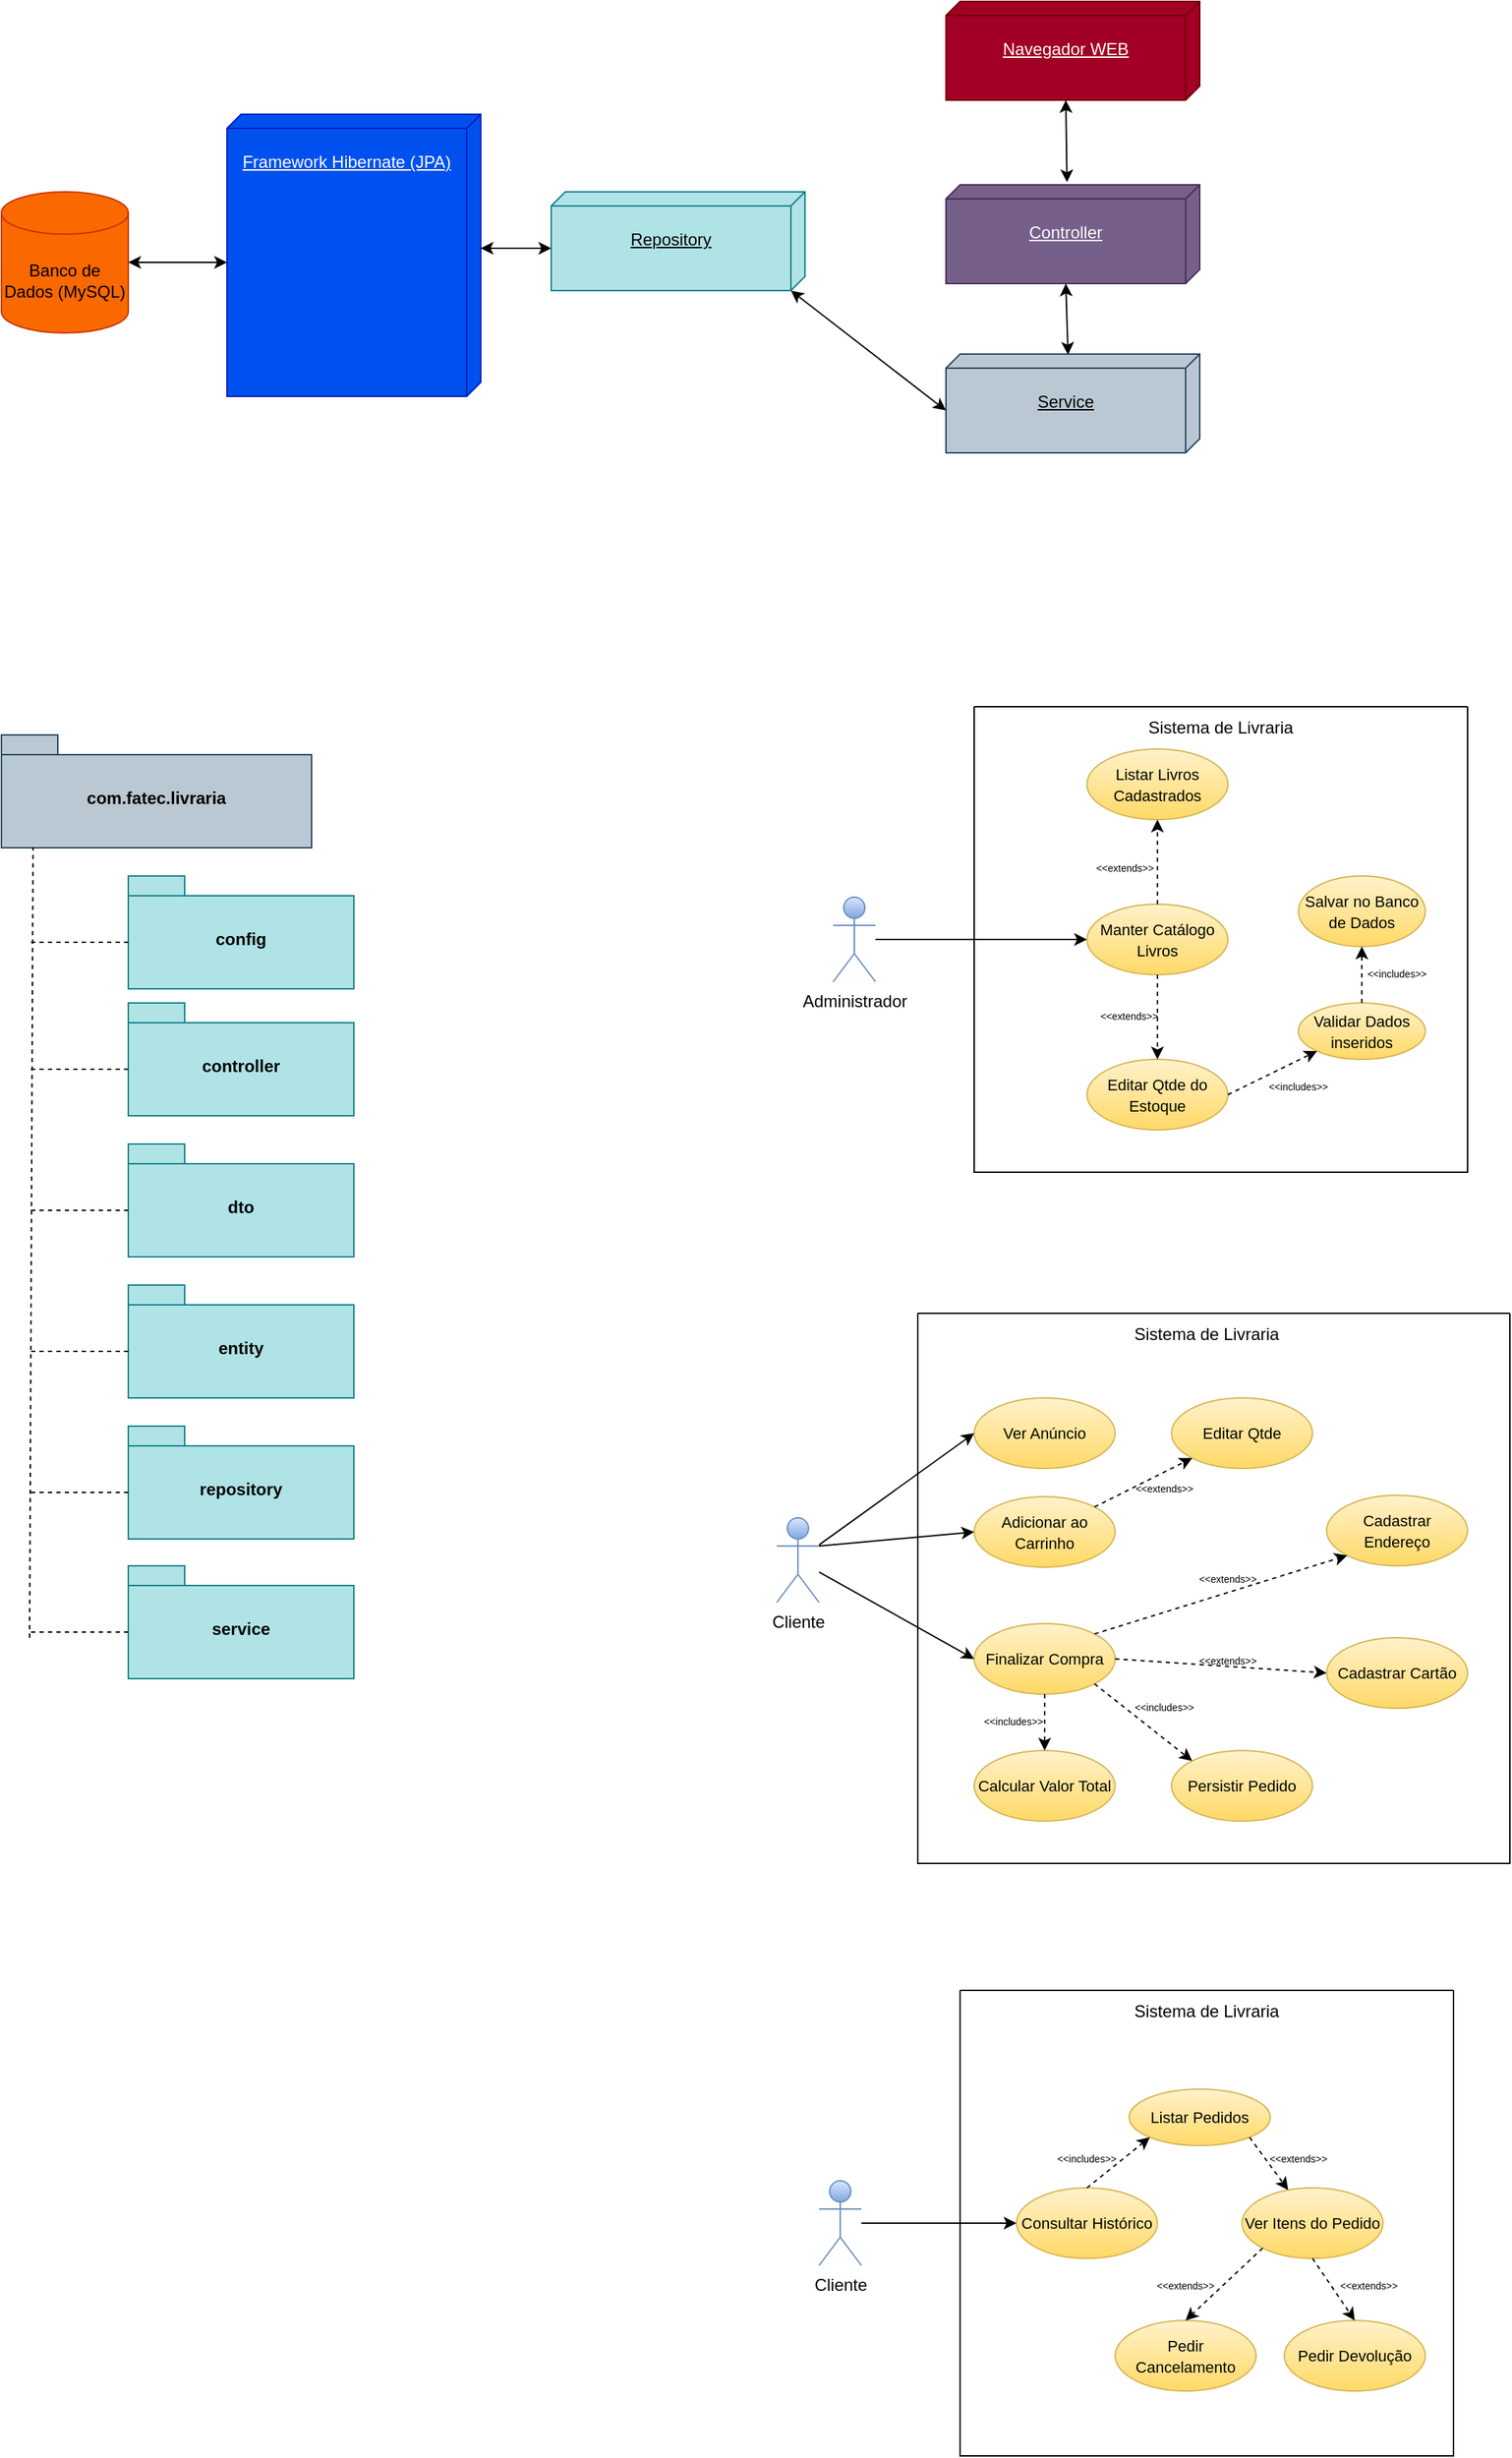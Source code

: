 <mxfile version="26.2.12">
  <diagram name="Página-1" id="783MQ8Rysutn2J8I9882">
    <mxGraphModel dx="985" dy="522" grid="1" gridSize="10" guides="1" tooltips="1" connect="1" arrows="1" fold="1" page="1" pageScale="1" pageWidth="827" pageHeight="1169" math="0" shadow="0">
      <root>
        <mxCell id="0" />
        <mxCell id="1" parent="0" />
        <mxCell id="Jljs7Uh03ngtDH8yf33p-1" value="&lt;p&gt;Framework Hibernate (JPA)&lt;/p&gt;" style="verticalAlign=top;align=center;spacingTop=8;spacingLeft=2;spacingRight=12;shape=cube;size=10;direction=south;fontStyle=4;html=1;whiteSpace=wrap;fillColor=#0050ef;strokeColor=#001DBC;fontColor=#ffffff;" parent="1" vertex="1">
          <mxGeometry x="200" y="140" width="180" height="200" as="geometry" />
        </mxCell>
        <mxCell id="Jljs7Uh03ngtDH8yf33p-3" value="Banco de Dados (MySQL)" style="shape=cylinder3;whiteSpace=wrap;html=1;boundedLbl=1;backgroundOutline=1;size=15;fillColor=#fa6800;strokeColor=#C73500;fontColor=#000000;" parent="1" vertex="1">
          <mxGeometry x="40" y="195" width="90" height="100" as="geometry" />
        </mxCell>
        <mxCell id="Jljs7Uh03ngtDH8yf33p-4" value="" style="endArrow=classic;startArrow=classic;html=1;rounded=0;exitX=1;exitY=0.5;exitDx=0;exitDy=0;exitPerimeter=0;entryX=0;entryY=0;entryDx=105;entryDy=180;entryPerimeter=0;" parent="1" source="Jljs7Uh03ngtDH8yf33p-3" target="Jljs7Uh03ngtDH8yf33p-1" edge="1">
          <mxGeometry width="50" height="50" relative="1" as="geometry">
            <mxPoint x="410" y="320" as="sourcePoint" />
            <mxPoint x="460" y="270" as="targetPoint" />
          </mxGeometry>
        </mxCell>
        <mxCell id="Jljs7Uh03ngtDH8yf33p-5" value="&lt;p&gt;Navegador WEB&lt;/p&gt;" style="verticalAlign=top;align=center;spacingTop=8;spacingLeft=2;spacingRight=12;shape=cube;size=10;direction=south;fontStyle=4;html=1;whiteSpace=wrap;fillColor=#a20025;strokeColor=#6F0000;fontColor=#ffffff;" parent="1" vertex="1">
          <mxGeometry x="710" y="60" width="180" height="70" as="geometry" />
        </mxCell>
        <mxCell id="Jljs7Uh03ngtDH8yf33p-6" value="&lt;p&gt;Controller&lt;/p&gt;" style="verticalAlign=top;align=center;spacingTop=8;spacingLeft=2;spacingRight=12;shape=cube;size=10;direction=south;fontStyle=4;html=1;whiteSpace=wrap;fillColor=#76608a;strokeColor=#432D57;fontColor=#ffffff;" parent="1" vertex="1">
          <mxGeometry x="710" y="190" width="180" height="70" as="geometry" />
        </mxCell>
        <mxCell id="Jljs7Uh03ngtDH8yf33p-7" value="&lt;p&gt;Service&lt;/p&gt;" style="verticalAlign=top;align=center;spacingTop=8;spacingLeft=2;spacingRight=12;shape=cube;size=10;direction=south;fontStyle=4;html=1;whiteSpace=wrap;fillColor=#bac8d3;strokeColor=#23445d;" parent="1" vertex="1">
          <mxGeometry x="710" y="310" width="180" height="70" as="geometry" />
        </mxCell>
        <mxCell id="Jljs7Uh03ngtDH8yf33p-8" value="&lt;p&gt;Repository&lt;/p&gt;" style="verticalAlign=top;align=center;spacingTop=8;spacingLeft=2;spacingRight=12;shape=cube;size=10;direction=south;fontStyle=4;html=1;whiteSpace=wrap;fillColor=#b0e3e6;strokeColor=#0e8088;" parent="1" vertex="1">
          <mxGeometry x="430" y="195" width="180" height="70" as="geometry" />
        </mxCell>
        <mxCell id="Jljs7Uh03ngtDH8yf33p-9" value="" style="endArrow=classic;startArrow=classic;html=1;rounded=0;exitX=0;exitY=0;exitDx=95;exitDy=0;exitPerimeter=0;entryX=0;entryY=0;entryDx=40;entryDy=180;entryPerimeter=0;" parent="1" source="Jljs7Uh03ngtDH8yf33p-1" target="Jljs7Uh03ngtDH8yf33p-8" edge="1">
          <mxGeometry width="50" height="50" relative="1" as="geometry">
            <mxPoint x="410" y="320" as="sourcePoint" />
            <mxPoint x="460" y="270" as="targetPoint" />
          </mxGeometry>
        </mxCell>
        <mxCell id="Jljs7Uh03ngtDH8yf33p-10" value="" style="endArrow=classic;startArrow=classic;html=1;rounded=0;exitX=0;exitY=0;exitDx=40;exitDy=180;exitPerimeter=0;entryX=0;entryY=0;entryDx=70;entryDy=10;entryPerimeter=0;" parent="1" source="Jljs7Uh03ngtDH8yf33p-7" target="Jljs7Uh03ngtDH8yf33p-8" edge="1">
          <mxGeometry width="50" height="50" relative="1" as="geometry">
            <mxPoint x="410" y="320" as="sourcePoint" />
            <mxPoint x="460" y="270" as="targetPoint" />
          </mxGeometry>
        </mxCell>
        <mxCell id="Jljs7Uh03ngtDH8yf33p-11" value="" style="endArrow=classic;startArrow=classic;html=1;rounded=0;entryX=0;entryY=0;entryDx=70;entryDy=95;entryPerimeter=0;exitX=0.007;exitY=0.519;exitDx=0;exitDy=0;exitPerimeter=0;" parent="1" source="Jljs7Uh03ngtDH8yf33p-7" target="Jljs7Uh03ngtDH8yf33p-6" edge="1">
          <mxGeometry width="50" height="50" relative="1" as="geometry">
            <mxPoint x="795" y="280" as="sourcePoint" />
            <mxPoint x="460" y="270" as="targetPoint" />
          </mxGeometry>
        </mxCell>
        <mxCell id="Jljs7Uh03ngtDH8yf33p-12" value="" style="endArrow=classic;startArrow=classic;html=1;rounded=0;entryX=0;entryY=0;entryDx=70;entryDy=95;entryPerimeter=0;exitX=-0.026;exitY=0.523;exitDx=0;exitDy=0;exitPerimeter=0;" parent="1" source="Jljs7Uh03ngtDH8yf33p-6" target="Jljs7Uh03ngtDH8yf33p-5" edge="1">
          <mxGeometry width="50" height="50" relative="1" as="geometry">
            <mxPoint x="410" y="320" as="sourcePoint" />
            <mxPoint x="460" y="270" as="targetPoint" />
          </mxGeometry>
        </mxCell>
        <mxCell id="Jljs7Uh03ngtDH8yf33p-13" value="com.fatec.livraria" style="shape=folder;fontStyle=1;spacingTop=10;tabWidth=40;tabHeight=14;tabPosition=left;html=1;whiteSpace=wrap;fillColor=#bac8d3;strokeColor=#23445d;" parent="1" vertex="1">
          <mxGeometry x="40" y="580" width="220" height="80" as="geometry" />
        </mxCell>
        <mxCell id="Jljs7Uh03ngtDH8yf33p-14" value="controller" style="shape=folder;fontStyle=1;spacingTop=10;tabWidth=40;tabHeight=14;tabPosition=left;html=1;whiteSpace=wrap;fillColor=#b0e3e6;strokeColor=#0e8088;" parent="1" vertex="1">
          <mxGeometry x="130" y="770" width="160" height="80" as="geometry" />
        </mxCell>
        <mxCell id="Jljs7Uh03ngtDH8yf33p-15" value="service" style="shape=folder;fontStyle=1;spacingTop=10;tabWidth=40;tabHeight=14;tabPosition=left;html=1;whiteSpace=wrap;fillColor=#b0e3e6;strokeColor=#0e8088;" parent="1" vertex="1">
          <mxGeometry x="130" y="1169" width="160" height="80" as="geometry" />
        </mxCell>
        <mxCell id="Jljs7Uh03ngtDH8yf33p-16" value="repository" style="shape=folder;fontStyle=1;spacingTop=10;tabWidth=40;tabHeight=14;tabPosition=left;html=1;whiteSpace=wrap;fillColor=#b0e3e6;strokeColor=#0e8088;" parent="1" vertex="1">
          <mxGeometry x="130" y="1070" width="160" height="80" as="geometry" />
        </mxCell>
        <mxCell id="Jljs7Uh03ngtDH8yf33p-17" value="entity" style="shape=folder;fontStyle=1;spacingTop=10;tabWidth=40;tabHeight=14;tabPosition=left;html=1;whiteSpace=wrap;fillColor=#b0e3e6;strokeColor=#0e8088;" parent="1" vertex="1">
          <mxGeometry x="130" y="970" width="160" height="80" as="geometry" />
        </mxCell>
        <mxCell id="Jljs7Uh03ngtDH8yf33p-18" value="dto" style="shape=folder;fontStyle=1;spacingTop=10;tabWidth=40;tabHeight=14;tabPosition=left;html=1;whiteSpace=wrap;fillColor=#b0e3e6;strokeColor=#0e8088;" parent="1" vertex="1">
          <mxGeometry x="130" y="870" width="160" height="80" as="geometry" />
        </mxCell>
        <mxCell id="Jljs7Uh03ngtDH8yf33p-19" value="config" style="shape=folder;fontStyle=1;spacingTop=10;tabWidth=40;tabHeight=14;tabPosition=left;html=1;whiteSpace=wrap;fillColor=#b0e3e6;strokeColor=#0e8088;" parent="1" vertex="1">
          <mxGeometry x="130" y="680" width="160" height="80" as="geometry" />
        </mxCell>
        <mxCell id="Jljs7Uh03ngtDH8yf33p-22" value="" style="endArrow=none;dashed=1;html=1;rounded=0;entryX=0.102;entryY=0.996;entryDx=0;entryDy=0;entryPerimeter=0;" parent="1" target="Jljs7Uh03ngtDH8yf33p-13" edge="1">
          <mxGeometry width="50" height="50" relative="1" as="geometry">
            <mxPoint x="60" y="1220" as="sourcePoint" />
            <mxPoint x="110" y="960" as="targetPoint" />
          </mxGeometry>
        </mxCell>
        <mxCell id="Jljs7Uh03ngtDH8yf33p-26" value="" style="endArrow=none;dashed=1;html=1;rounded=0;exitX=0;exitY=0;exitDx=0;exitDy=47;exitPerimeter=0;" parent="1" source="Jljs7Uh03ngtDH8yf33p-15" edge="1">
          <mxGeometry width="50" height="50" relative="1" as="geometry">
            <mxPoint x="390" y="1169" as="sourcePoint" />
            <mxPoint x="60" y="1216" as="targetPoint" />
          </mxGeometry>
        </mxCell>
        <mxCell id="Jljs7Uh03ngtDH8yf33p-27" value="" style="endArrow=none;dashed=1;html=1;rounded=0;exitX=0;exitY=0;exitDx=0;exitDy=47;exitPerimeter=0;" parent="1" source="Jljs7Uh03ngtDH8yf33p-16" edge="1">
          <mxGeometry width="50" height="50" relative="1" as="geometry">
            <mxPoint x="390" y="1170" as="sourcePoint" />
            <mxPoint x="60" y="1117" as="targetPoint" />
          </mxGeometry>
        </mxCell>
        <mxCell id="Jljs7Uh03ngtDH8yf33p-28" value="" style="endArrow=none;dashed=1;html=1;rounded=0;exitX=0;exitY=0;exitDx=0;exitDy=47;exitPerimeter=0;" parent="1" source="Jljs7Uh03ngtDH8yf33p-17" edge="1">
          <mxGeometry width="50" height="50" relative="1" as="geometry">
            <mxPoint x="390" y="1090" as="sourcePoint" />
            <mxPoint x="60" y="1017" as="targetPoint" />
          </mxGeometry>
        </mxCell>
        <mxCell id="Jljs7Uh03ngtDH8yf33p-29" value="" style="endArrow=none;dashed=1;html=1;rounded=0;exitX=0;exitY=0;exitDx=0;exitDy=47;exitPerimeter=0;" parent="1" source="Jljs7Uh03ngtDH8yf33p-18" edge="1">
          <mxGeometry width="50" height="50" relative="1" as="geometry">
            <mxPoint x="390" y="920" as="sourcePoint" />
            <mxPoint x="60" y="917" as="targetPoint" />
          </mxGeometry>
        </mxCell>
        <mxCell id="Jljs7Uh03ngtDH8yf33p-30" value="" style="endArrow=none;dashed=1;html=1;rounded=0;exitX=0;exitY=0;exitDx=0;exitDy=47;exitPerimeter=0;" parent="1" source="Jljs7Uh03ngtDH8yf33p-14" edge="1">
          <mxGeometry width="50" height="50" relative="1" as="geometry">
            <mxPoint x="390" y="920" as="sourcePoint" />
            <mxPoint x="60" y="817" as="targetPoint" />
          </mxGeometry>
        </mxCell>
        <mxCell id="Jljs7Uh03ngtDH8yf33p-31" value="" style="endArrow=none;dashed=1;html=1;rounded=0;exitX=0;exitY=0;exitDx=0;exitDy=47;exitPerimeter=0;" parent="1" source="Jljs7Uh03ngtDH8yf33p-19" edge="1">
          <mxGeometry width="50" height="50" relative="1" as="geometry">
            <mxPoint x="390" y="920" as="sourcePoint" />
            <mxPoint x="60" y="727" as="targetPoint" />
          </mxGeometry>
        </mxCell>
        <mxCell id="j0LKuT5T8fVfJBvnA6u6-1" value="Administrador" style="shape=umlActor;verticalLabelPosition=bottom;verticalAlign=top;html=1;outlineConnect=0;fillColor=#dae8fc;strokeColor=#6c8ebf;gradientColor=#7ea6e0;" vertex="1" parent="1">
          <mxGeometry x="630" y="695" width="30" height="60" as="geometry" />
        </mxCell>
        <mxCell id="j0LKuT5T8fVfJBvnA6u6-2" value="" style="swimlane;startSize=0;" vertex="1" parent="1">
          <mxGeometry x="730" y="560" width="350" height="330" as="geometry" />
        </mxCell>
        <mxCell id="j0LKuT5T8fVfJBvnA6u6-3" value="Sistema de Livraria" style="text;html=1;align=center;verticalAlign=middle;whiteSpace=wrap;rounded=0;" vertex="1" parent="j0LKuT5T8fVfJBvnA6u6-2">
          <mxGeometry x="110" width="130" height="30" as="geometry" />
        </mxCell>
        <mxCell id="j0LKuT5T8fVfJBvnA6u6-4" value="&lt;font style=&quot;font-size: 11px;&quot;&gt;Manter Catálogo Livros&lt;/font&gt;" style="ellipse;whiteSpace=wrap;html=1;fillColor=#fff2cc;gradientColor=#ffd966;strokeColor=#d6b656;" vertex="1" parent="j0LKuT5T8fVfJBvnA6u6-2">
          <mxGeometry x="80" y="140" width="100" height="50" as="geometry" />
        </mxCell>
        <mxCell id="j0LKuT5T8fVfJBvnA6u6-5" value="&lt;font style=&quot;font-size: 11px;&quot;&gt;Listar Livros Cadastrados&lt;/font&gt;" style="ellipse;whiteSpace=wrap;html=1;fillColor=#fff2cc;gradientColor=#ffd966;strokeColor=#d6b656;" vertex="1" parent="j0LKuT5T8fVfJBvnA6u6-2">
          <mxGeometry x="80" y="30" width="100" height="50" as="geometry" />
        </mxCell>
        <mxCell id="j0LKuT5T8fVfJBvnA6u6-6" value="&lt;font style=&quot;font-size: 11px;&quot;&gt;Editar Qtde do Estoque&lt;/font&gt;" style="ellipse;whiteSpace=wrap;html=1;fillColor=#fff2cc;gradientColor=#ffd966;strokeColor=#d6b656;" vertex="1" parent="j0LKuT5T8fVfJBvnA6u6-2">
          <mxGeometry x="80" y="250" width="100" height="50" as="geometry" />
        </mxCell>
        <mxCell id="j0LKuT5T8fVfJBvnA6u6-7" value="&lt;font style=&quot;font-size: 11px;&quot;&gt;Validar Dados inseridos&lt;/font&gt;" style="ellipse;whiteSpace=wrap;html=1;fillColor=#fff2cc;gradientColor=#ffd966;strokeColor=#d6b656;" vertex="1" parent="j0LKuT5T8fVfJBvnA6u6-2">
          <mxGeometry x="230" y="210" width="90" height="40" as="geometry" />
        </mxCell>
        <mxCell id="j0LKuT5T8fVfJBvnA6u6-8" value="&lt;font style=&quot;font-size: 11px;&quot;&gt;Salvar no Banco de Dados&lt;/font&gt;" style="ellipse;whiteSpace=wrap;html=1;fillColor=#fff2cc;gradientColor=#ffd966;strokeColor=#d6b656;" vertex="1" parent="j0LKuT5T8fVfJBvnA6u6-2">
          <mxGeometry x="230" y="120" width="90" height="50" as="geometry" />
        </mxCell>
        <mxCell id="j0LKuT5T8fVfJBvnA6u6-11" value="" style="endArrow=classic;html=1;rounded=0;exitX=0.5;exitY=1;exitDx=0;exitDy=0;entryX=0.5;entryY=0;entryDx=0;entryDy=0;dashed=1;" edge="1" parent="j0LKuT5T8fVfJBvnA6u6-2" source="j0LKuT5T8fVfJBvnA6u6-4" target="j0LKuT5T8fVfJBvnA6u6-6">
          <mxGeometry width="50" height="50" relative="1" as="geometry">
            <mxPoint x="90" y="180" as="sourcePoint" />
            <mxPoint x="140" y="130" as="targetPoint" />
          </mxGeometry>
        </mxCell>
        <mxCell id="j0LKuT5T8fVfJBvnA6u6-12" value="" style="endArrow=classic;html=1;rounded=0;exitX=0.5;exitY=0;exitDx=0;exitDy=0;entryX=0.5;entryY=1;entryDx=0;entryDy=0;dashed=1;" edge="1" parent="j0LKuT5T8fVfJBvnA6u6-2" source="j0LKuT5T8fVfJBvnA6u6-4" target="j0LKuT5T8fVfJBvnA6u6-5">
          <mxGeometry width="50" height="50" relative="1" as="geometry">
            <mxPoint x="140" y="200" as="sourcePoint" />
            <mxPoint x="140" y="260" as="targetPoint" />
          </mxGeometry>
        </mxCell>
        <mxCell id="j0LKuT5T8fVfJBvnA6u6-13" value="" style="endArrow=classic;html=1;rounded=0;exitX=1;exitY=0.5;exitDx=0;exitDy=0;entryX=0;entryY=1;entryDx=0;entryDy=0;dashed=1;" edge="1" parent="j0LKuT5T8fVfJBvnA6u6-2" source="j0LKuT5T8fVfJBvnA6u6-6" target="j0LKuT5T8fVfJBvnA6u6-7">
          <mxGeometry width="50" height="50" relative="1" as="geometry">
            <mxPoint x="150" y="210" as="sourcePoint" />
            <mxPoint x="150" y="270" as="targetPoint" />
          </mxGeometry>
        </mxCell>
        <mxCell id="j0LKuT5T8fVfJBvnA6u6-14" value="" style="endArrow=classic;html=1;rounded=0;exitX=0.5;exitY=0;exitDx=0;exitDy=0;entryX=0.5;entryY=1;entryDx=0;entryDy=0;dashed=1;" edge="1" parent="j0LKuT5T8fVfJBvnA6u6-2" source="j0LKuT5T8fVfJBvnA6u6-7" target="j0LKuT5T8fVfJBvnA6u6-8">
          <mxGeometry width="50" height="50" relative="1" as="geometry">
            <mxPoint x="190" y="285" as="sourcePoint" />
            <mxPoint x="253" y="254" as="targetPoint" />
          </mxGeometry>
        </mxCell>
        <mxCell id="j0LKuT5T8fVfJBvnA6u6-15" value="&lt;font style=&quot;font-size: 7px;&quot;&gt;&amp;lt;&amp;lt;extends&amp;gt;&amp;gt;&lt;/font&gt;" style="text;html=1;align=center;verticalAlign=middle;whiteSpace=wrap;rounded=0;" vertex="1" parent="j0LKuT5T8fVfJBvnA6u6-2">
          <mxGeometry x="77" y="105" width="60" height="15" as="geometry" />
        </mxCell>
        <mxCell id="j0LKuT5T8fVfJBvnA6u6-17" value="&lt;font style=&quot;font-size: 7px;&quot;&gt;&amp;lt;&amp;lt;extends&amp;gt;&amp;gt;&lt;/font&gt;" style="text;html=1;align=center;verticalAlign=middle;whiteSpace=wrap;rounded=0;" vertex="1" parent="j0LKuT5T8fVfJBvnA6u6-2">
          <mxGeometry x="80" y="210" width="60" height="15" as="geometry" />
        </mxCell>
        <mxCell id="j0LKuT5T8fVfJBvnA6u6-18" value="&lt;font style=&quot;font-size: 7px;&quot;&gt;&amp;lt;&amp;lt;includes&amp;gt;&amp;gt;&lt;/font&gt;" style="text;html=1;align=center;verticalAlign=middle;whiteSpace=wrap;rounded=0;" vertex="1" parent="j0LKuT5T8fVfJBvnA6u6-2">
          <mxGeometry x="200" y="260" width="60" height="15" as="geometry" />
        </mxCell>
        <mxCell id="j0LKuT5T8fVfJBvnA6u6-19" value="&lt;font style=&quot;font-size: 7px;&quot;&gt;&amp;lt;&amp;lt;includes&amp;gt;&amp;gt;&lt;/font&gt;" style="text;html=1;align=center;verticalAlign=middle;whiteSpace=wrap;rounded=0;" vertex="1" parent="j0LKuT5T8fVfJBvnA6u6-2">
          <mxGeometry x="270" y="180" width="60" height="15" as="geometry" />
        </mxCell>
        <mxCell id="j0LKuT5T8fVfJBvnA6u6-9" value="" style="endArrow=classic;html=1;rounded=0;entryX=0;entryY=0.5;entryDx=0;entryDy=0;" edge="1" parent="1" source="j0LKuT5T8fVfJBvnA6u6-1" target="j0LKuT5T8fVfJBvnA6u6-4">
          <mxGeometry width="50" height="50" relative="1" as="geometry">
            <mxPoint x="820" y="740" as="sourcePoint" />
            <mxPoint x="870" y="690" as="targetPoint" />
          </mxGeometry>
        </mxCell>
        <mxCell id="j0LKuT5T8fVfJBvnA6u6-37" value="Cliente" style="shape=umlActor;verticalLabelPosition=bottom;verticalAlign=top;html=1;outlineConnect=0;fillColor=#dae8fc;strokeColor=#6c8ebf;gradientColor=#7ea6e0;" vertex="1" parent="1">
          <mxGeometry x="590" y="1135" width="30" height="60" as="geometry" />
        </mxCell>
        <mxCell id="j0LKuT5T8fVfJBvnA6u6-38" value="" style="swimlane;startSize=0;" vertex="1" parent="1">
          <mxGeometry x="690" y="990" width="420" height="390" as="geometry" />
        </mxCell>
        <mxCell id="j0LKuT5T8fVfJBvnA6u6-39" value="Sistema de Livraria" style="text;html=1;align=center;verticalAlign=middle;whiteSpace=wrap;rounded=0;" vertex="1" parent="j0LKuT5T8fVfJBvnA6u6-38">
          <mxGeometry x="140" width="130" height="30" as="geometry" />
        </mxCell>
        <mxCell id="j0LKuT5T8fVfJBvnA6u6-40" value="&lt;span style=&quot;font-size: 11px;&quot;&gt;Ver Anúncio&lt;/span&gt;" style="ellipse;whiteSpace=wrap;html=1;fillColor=#fff2cc;gradientColor=#ffd966;strokeColor=#d6b656;" vertex="1" parent="j0LKuT5T8fVfJBvnA6u6-38">
          <mxGeometry x="40" y="60" width="100" height="50" as="geometry" />
        </mxCell>
        <mxCell id="j0LKuT5T8fVfJBvnA6u6-54" value="&lt;span style=&quot;font-size: 11px;&quot;&gt;Adicionar ao Carrinho&lt;/span&gt;" style="ellipse;whiteSpace=wrap;html=1;fillColor=#fff2cc;gradientColor=#ffd966;strokeColor=#d6b656;" vertex="1" parent="j0LKuT5T8fVfJBvnA6u6-38">
          <mxGeometry x="40" y="130" width="100" height="50" as="geometry" />
        </mxCell>
        <mxCell id="j0LKuT5T8fVfJBvnA6u6-55" value="&lt;span style=&quot;font-size: 11px;&quot;&gt;Editar Qtde&lt;/span&gt;" style="ellipse;whiteSpace=wrap;html=1;fillColor=#fff2cc;gradientColor=#ffd966;strokeColor=#d6b656;" vertex="1" parent="j0LKuT5T8fVfJBvnA6u6-38">
          <mxGeometry x="180" y="60" width="100" height="50" as="geometry" />
        </mxCell>
        <mxCell id="j0LKuT5T8fVfJBvnA6u6-56" value="&lt;span style=&quot;font-size: 11px;&quot;&gt;Finalizar Compra&lt;/span&gt;" style="ellipse;whiteSpace=wrap;html=1;fillColor=#fff2cc;gradientColor=#ffd966;strokeColor=#d6b656;" vertex="1" parent="j0LKuT5T8fVfJBvnA6u6-38">
          <mxGeometry x="40" y="220" width="100" height="50" as="geometry" />
        </mxCell>
        <mxCell id="j0LKuT5T8fVfJBvnA6u6-57" value="&lt;span style=&quot;font-size: 11px;&quot;&gt;Cadastrar Endereço&lt;/span&gt;" style="ellipse;whiteSpace=wrap;html=1;fillColor=#fff2cc;gradientColor=#ffd966;strokeColor=#d6b656;" vertex="1" parent="j0LKuT5T8fVfJBvnA6u6-38">
          <mxGeometry x="290" y="129" width="100" height="50" as="geometry" />
        </mxCell>
        <mxCell id="j0LKuT5T8fVfJBvnA6u6-58" value="&lt;span style=&quot;font-size: 11px;&quot;&gt;Cadastrar Cartão&lt;/span&gt;" style="ellipse;whiteSpace=wrap;html=1;fillColor=#fff2cc;gradientColor=#ffd966;strokeColor=#d6b656;" vertex="1" parent="j0LKuT5T8fVfJBvnA6u6-38">
          <mxGeometry x="290" y="230" width="100" height="50" as="geometry" />
        </mxCell>
        <mxCell id="j0LKuT5T8fVfJBvnA6u6-59" value="&lt;span style=&quot;font-size: 11px;&quot;&gt;Calcular Valor Total&lt;/span&gt;" style="ellipse;whiteSpace=wrap;html=1;fillColor=#fff2cc;gradientColor=#ffd966;strokeColor=#d6b656;" vertex="1" parent="j0LKuT5T8fVfJBvnA6u6-38">
          <mxGeometry x="40" y="310" width="100" height="50" as="geometry" />
        </mxCell>
        <mxCell id="j0LKuT5T8fVfJBvnA6u6-60" value="&lt;span style=&quot;font-size: 11px;&quot;&gt;Persistir Pedido&lt;/span&gt;" style="ellipse;whiteSpace=wrap;html=1;fillColor=#fff2cc;gradientColor=#ffd966;strokeColor=#d6b656;" vertex="1" parent="j0LKuT5T8fVfJBvnA6u6-38">
          <mxGeometry x="180" y="310" width="100" height="50" as="geometry" />
        </mxCell>
        <mxCell id="j0LKuT5T8fVfJBvnA6u6-64" value="" style="endArrow=classic;html=1;rounded=0;exitX=1;exitY=0;exitDx=0;exitDy=0;entryX=0;entryY=1;entryDx=0;entryDy=0;dashed=1;" edge="1" parent="j0LKuT5T8fVfJBvnA6u6-38" source="j0LKuT5T8fVfJBvnA6u6-54" target="j0LKuT5T8fVfJBvnA6u6-55">
          <mxGeometry width="50" height="50" relative="1" as="geometry">
            <mxPoint x="200" y="210" as="sourcePoint" />
            <mxPoint x="200" y="150" as="targetPoint" />
          </mxGeometry>
        </mxCell>
        <mxCell id="j0LKuT5T8fVfJBvnA6u6-65" value="" style="endArrow=classic;html=1;rounded=0;exitX=0.5;exitY=1;exitDx=0;exitDy=0;entryX=0.5;entryY=0;entryDx=0;entryDy=0;dashed=1;" edge="1" parent="j0LKuT5T8fVfJBvnA6u6-38" source="j0LKuT5T8fVfJBvnA6u6-56" target="j0LKuT5T8fVfJBvnA6u6-59">
          <mxGeometry width="50" height="50" relative="1" as="geometry">
            <mxPoint x="135" y="147" as="sourcePoint" />
            <mxPoint x="205" y="113" as="targetPoint" />
          </mxGeometry>
        </mxCell>
        <mxCell id="j0LKuT5T8fVfJBvnA6u6-66" value="" style="endArrow=classic;html=1;rounded=0;exitX=1;exitY=1;exitDx=0;exitDy=0;entryX=0;entryY=0;entryDx=0;entryDy=0;dashed=1;" edge="1" parent="j0LKuT5T8fVfJBvnA6u6-38" source="j0LKuT5T8fVfJBvnA6u6-56" target="j0LKuT5T8fVfJBvnA6u6-60">
          <mxGeometry width="50" height="50" relative="1" as="geometry">
            <mxPoint x="145" y="157" as="sourcePoint" />
            <mxPoint x="215" y="123" as="targetPoint" />
          </mxGeometry>
        </mxCell>
        <mxCell id="j0LKuT5T8fVfJBvnA6u6-67" value="" style="endArrow=classic;html=1;rounded=0;exitX=1;exitY=0.5;exitDx=0;exitDy=0;entryX=0;entryY=0.5;entryDx=0;entryDy=0;dashed=1;" edge="1" parent="j0LKuT5T8fVfJBvnA6u6-38" source="j0LKuT5T8fVfJBvnA6u6-56" target="j0LKuT5T8fVfJBvnA6u6-58">
          <mxGeometry width="50" height="50" relative="1" as="geometry">
            <mxPoint x="135" y="273" as="sourcePoint" />
            <mxPoint x="205" y="327" as="targetPoint" />
          </mxGeometry>
        </mxCell>
        <mxCell id="j0LKuT5T8fVfJBvnA6u6-68" value="" style="endArrow=classic;html=1;rounded=0;exitX=1;exitY=0;exitDx=0;exitDy=0;entryX=0;entryY=1;entryDx=0;entryDy=0;dashed=1;" edge="1" parent="j0LKuT5T8fVfJBvnA6u6-38" source="j0LKuT5T8fVfJBvnA6u6-56" target="j0LKuT5T8fVfJBvnA6u6-57">
          <mxGeometry width="50" height="50" relative="1" as="geometry">
            <mxPoint x="150" y="255" as="sourcePoint" />
            <mxPoint x="300" y="265" as="targetPoint" />
          </mxGeometry>
        </mxCell>
        <mxCell id="j0LKuT5T8fVfJBvnA6u6-69" value="&lt;font style=&quot;font-size: 7px;&quot;&gt;&amp;lt;&amp;lt;extends&amp;gt;&amp;gt;&lt;/font&gt;" style="text;html=1;align=center;verticalAlign=middle;whiteSpace=wrap;rounded=0;" vertex="1" parent="j0LKuT5T8fVfJBvnA6u6-38">
          <mxGeometry x="190" y="179" width="60" height="15" as="geometry" />
        </mxCell>
        <mxCell id="j0LKuT5T8fVfJBvnA6u6-70" value="&lt;font style=&quot;font-size: 7px;&quot;&gt;&amp;lt;&amp;lt;extends&amp;gt;&amp;gt;&lt;/font&gt;" style="text;html=1;align=center;verticalAlign=middle;whiteSpace=wrap;rounded=0;" vertex="1" parent="j0LKuT5T8fVfJBvnA6u6-38">
          <mxGeometry x="190" y="237.5" width="60" height="15" as="geometry" />
        </mxCell>
        <mxCell id="j0LKuT5T8fVfJBvnA6u6-71" value="&lt;font style=&quot;font-size: 7px;&quot;&gt;&amp;lt;&amp;lt;extends&amp;gt;&amp;gt;&lt;/font&gt;" style="text;html=1;align=center;verticalAlign=middle;whiteSpace=wrap;rounded=0;" vertex="1" parent="j0LKuT5T8fVfJBvnA6u6-38">
          <mxGeometry x="145" y="115" width="60" height="15" as="geometry" />
        </mxCell>
        <mxCell id="j0LKuT5T8fVfJBvnA6u6-72" value="&lt;font style=&quot;font-size: 7px;&quot;&gt;&amp;lt;&amp;lt;includes&amp;gt;&amp;gt;&lt;/font&gt;" style="text;html=1;align=center;verticalAlign=middle;whiteSpace=wrap;rounded=0;" vertex="1" parent="j0LKuT5T8fVfJBvnA6u6-38">
          <mxGeometry x="145" y="270" width="60" height="15" as="geometry" />
        </mxCell>
        <mxCell id="j0LKuT5T8fVfJBvnA6u6-73" value="&lt;font style=&quot;font-size: 7px;&quot;&gt;&amp;lt;&amp;lt;includes&amp;gt;&amp;gt;&lt;/font&gt;" style="text;html=1;align=center;verticalAlign=middle;whiteSpace=wrap;rounded=0;" vertex="1" parent="j0LKuT5T8fVfJBvnA6u6-38">
          <mxGeometry x="38" y="280" width="60" height="15" as="geometry" />
        </mxCell>
        <mxCell id="j0LKuT5T8fVfJBvnA6u6-61" value="" style="endArrow=classic;html=1;rounded=0;entryX=0;entryY=0.5;entryDx=0;entryDy=0;" edge="1" parent="1" source="j0LKuT5T8fVfJBvnA6u6-37" target="j0LKuT5T8fVfJBvnA6u6-40">
          <mxGeometry width="50" height="50" relative="1" as="geometry">
            <mxPoint x="880" y="1130" as="sourcePoint" />
            <mxPoint x="930" y="1080" as="targetPoint" />
          </mxGeometry>
        </mxCell>
        <mxCell id="j0LKuT5T8fVfJBvnA6u6-62" value="" style="endArrow=classic;html=1;rounded=0;exitX=1;exitY=0.333;exitDx=0;exitDy=0;exitPerimeter=0;entryX=0;entryY=0.5;entryDx=0;entryDy=0;" edge="1" parent="1" source="j0LKuT5T8fVfJBvnA6u6-37" target="j0LKuT5T8fVfJBvnA6u6-54">
          <mxGeometry width="50" height="50" relative="1" as="geometry">
            <mxPoint x="880" y="1130" as="sourcePoint" />
            <mxPoint x="930" y="1080" as="targetPoint" />
          </mxGeometry>
        </mxCell>
        <mxCell id="j0LKuT5T8fVfJBvnA6u6-63" value="" style="endArrow=classic;html=1;rounded=0;entryX=0;entryY=0.5;entryDx=0;entryDy=0;" edge="1" parent="1" source="j0LKuT5T8fVfJBvnA6u6-37" target="j0LKuT5T8fVfJBvnA6u6-56">
          <mxGeometry width="50" height="50" relative="1" as="geometry">
            <mxPoint x="880" y="1330" as="sourcePoint" />
            <mxPoint x="930" y="1280" as="targetPoint" />
          </mxGeometry>
        </mxCell>
        <mxCell id="j0LKuT5T8fVfJBvnA6u6-74" value="Cliente" style="shape=umlActor;verticalLabelPosition=bottom;verticalAlign=top;html=1;outlineConnect=0;fillColor=#dae8fc;strokeColor=#6c8ebf;gradientColor=#7ea6e0;" vertex="1" parent="1">
          <mxGeometry x="620" y="1605" width="30" height="60" as="geometry" />
        </mxCell>
        <mxCell id="j0LKuT5T8fVfJBvnA6u6-75" value="" style="swimlane;startSize=0;" vertex="1" parent="1">
          <mxGeometry x="720" y="1470" width="350" height="330" as="geometry" />
        </mxCell>
        <mxCell id="j0LKuT5T8fVfJBvnA6u6-76" value="Sistema de Livraria" style="text;html=1;align=center;verticalAlign=middle;whiteSpace=wrap;rounded=0;" vertex="1" parent="j0LKuT5T8fVfJBvnA6u6-75">
          <mxGeometry x="110" width="130" height="30" as="geometry" />
        </mxCell>
        <mxCell id="j0LKuT5T8fVfJBvnA6u6-77" value="&lt;font style=&quot;font-size: 11px;&quot;&gt;Consultar Histórico&lt;/font&gt;" style="ellipse;whiteSpace=wrap;html=1;fillColor=#fff2cc;gradientColor=#ffd966;strokeColor=#d6b656;" vertex="1" parent="j0LKuT5T8fVfJBvnA6u6-75">
          <mxGeometry x="40" y="140" width="100" height="50" as="geometry" />
        </mxCell>
        <mxCell id="j0LKuT5T8fVfJBvnA6u6-91" value="&lt;font style=&quot;font-size: 11px;&quot;&gt;Listar Pedidos&lt;/font&gt;" style="ellipse;whiteSpace=wrap;html=1;fillColor=#fff2cc;gradientColor=#ffd966;strokeColor=#d6b656;" vertex="1" parent="j0LKuT5T8fVfJBvnA6u6-75">
          <mxGeometry x="120" y="70" width="100" height="40" as="geometry" />
        </mxCell>
        <mxCell id="j0LKuT5T8fVfJBvnA6u6-92" value="&lt;font style=&quot;font-size: 11px;&quot;&gt;Ver Itens do Pedido&lt;/font&gt;" style="ellipse;whiteSpace=wrap;html=1;fillColor=#fff2cc;gradientColor=#ffd966;strokeColor=#d6b656;" vertex="1" parent="j0LKuT5T8fVfJBvnA6u6-75">
          <mxGeometry x="200" y="140" width="100" height="50" as="geometry" />
        </mxCell>
        <mxCell id="j0LKuT5T8fVfJBvnA6u6-93" value="&lt;font style=&quot;font-size: 11px;&quot;&gt;Pedir Devolução&lt;/font&gt;" style="ellipse;whiteSpace=wrap;html=1;fillColor=#fff2cc;gradientColor=#ffd966;strokeColor=#d6b656;" vertex="1" parent="j0LKuT5T8fVfJBvnA6u6-75">
          <mxGeometry x="230" y="234" width="100" height="50" as="geometry" />
        </mxCell>
        <mxCell id="j0LKuT5T8fVfJBvnA6u6-94" value="&lt;font style=&quot;font-size: 11px;&quot;&gt;Pedir Cancelamento&lt;/font&gt;" style="ellipse;whiteSpace=wrap;html=1;fillColor=#fff2cc;gradientColor=#ffd966;strokeColor=#d6b656;" vertex="1" parent="j0LKuT5T8fVfJBvnA6u6-75">
          <mxGeometry x="110" y="234" width="100" height="50" as="geometry" />
        </mxCell>
        <mxCell id="j0LKuT5T8fVfJBvnA6u6-95" value="" style="endArrow=classic;html=1;rounded=0;exitX=0.5;exitY=0;exitDx=0;exitDy=0;entryX=0;entryY=1;entryDx=0;entryDy=0;dashed=1;" edge="1" parent="j0LKuT5T8fVfJBvnA6u6-75" source="j0LKuT5T8fVfJBvnA6u6-77" target="j0LKuT5T8fVfJBvnA6u6-91">
          <mxGeometry width="50" height="50" relative="1" as="geometry">
            <mxPoint x="150" y="144" as="sourcePoint" />
            <mxPoint x="220" y="110" as="targetPoint" />
          </mxGeometry>
        </mxCell>
        <mxCell id="j0LKuT5T8fVfJBvnA6u6-96" value="" style="endArrow=classic;html=1;rounded=0;exitX=1;exitY=1;exitDx=0;exitDy=0;dashed=1;" edge="1" parent="j0LKuT5T8fVfJBvnA6u6-75" source="j0LKuT5T8fVfJBvnA6u6-91" target="j0LKuT5T8fVfJBvnA6u6-92">
          <mxGeometry width="50" height="50" relative="1" as="geometry">
            <mxPoint x="100" y="150" as="sourcePoint" />
            <mxPoint x="145" y="114" as="targetPoint" />
          </mxGeometry>
        </mxCell>
        <mxCell id="j0LKuT5T8fVfJBvnA6u6-97" value="" style="endArrow=classic;html=1;rounded=0;exitX=0.5;exitY=1;exitDx=0;exitDy=0;dashed=1;entryX=0.5;entryY=0;entryDx=0;entryDy=0;" edge="1" parent="j0LKuT5T8fVfJBvnA6u6-75" source="j0LKuT5T8fVfJBvnA6u6-92" target="j0LKuT5T8fVfJBvnA6u6-93">
          <mxGeometry width="50" height="50" relative="1" as="geometry">
            <mxPoint x="215" y="114" as="sourcePoint" />
            <mxPoint x="243" y="152" as="targetPoint" />
          </mxGeometry>
        </mxCell>
        <mxCell id="j0LKuT5T8fVfJBvnA6u6-98" value="" style="endArrow=classic;html=1;rounded=0;exitX=0;exitY=1;exitDx=0;exitDy=0;dashed=1;entryX=0.5;entryY=0;entryDx=0;entryDy=0;" edge="1" parent="j0LKuT5T8fVfJBvnA6u6-75" source="j0LKuT5T8fVfJBvnA6u6-92" target="j0LKuT5T8fVfJBvnA6u6-94">
          <mxGeometry width="50" height="50" relative="1" as="geometry">
            <mxPoint x="260" y="200" as="sourcePoint" />
            <mxPoint x="290" y="244" as="targetPoint" />
          </mxGeometry>
        </mxCell>
        <mxCell id="j0LKuT5T8fVfJBvnA6u6-99" value="&lt;font style=&quot;font-size: 7px;&quot;&gt;&amp;lt;&amp;lt;includes&amp;gt;&amp;gt;&lt;/font&gt;" style="text;html=1;align=center;verticalAlign=middle;whiteSpace=wrap;rounded=0;" vertex="1" parent="j0LKuT5T8fVfJBvnA6u6-75">
          <mxGeometry x="60" y="110" width="60" height="15" as="geometry" />
        </mxCell>
        <mxCell id="j0LKuT5T8fVfJBvnA6u6-100" value="&lt;font style=&quot;font-size: 7px;&quot;&gt;&amp;lt;&amp;lt;extends&amp;gt;&amp;gt;&lt;/font&gt;" style="text;html=1;align=center;verticalAlign=middle;whiteSpace=wrap;rounded=0;" vertex="1" parent="j0LKuT5T8fVfJBvnA6u6-75">
          <mxGeometry x="210" y="110" width="60" height="15" as="geometry" />
        </mxCell>
        <mxCell id="j0LKuT5T8fVfJBvnA6u6-101" value="&lt;font style=&quot;font-size: 7px;&quot;&gt;&amp;lt;&amp;lt;extends&amp;gt;&amp;gt;&lt;/font&gt;" style="text;html=1;align=center;verticalAlign=middle;whiteSpace=wrap;rounded=0;" vertex="1" parent="j0LKuT5T8fVfJBvnA6u6-75">
          <mxGeometry x="130" y="200" width="60" height="15" as="geometry" />
        </mxCell>
        <mxCell id="j0LKuT5T8fVfJBvnA6u6-102" value="&lt;font style=&quot;font-size: 7px;&quot;&gt;&amp;lt;&amp;lt;extends&amp;gt;&amp;gt;&lt;/font&gt;" style="text;html=1;align=center;verticalAlign=middle;whiteSpace=wrap;rounded=0;" vertex="1" parent="j0LKuT5T8fVfJBvnA6u6-75">
          <mxGeometry x="260" y="200" width="60" height="15" as="geometry" />
        </mxCell>
        <mxCell id="j0LKuT5T8fVfJBvnA6u6-90" value="" style="endArrow=classic;html=1;rounded=0;entryX=0;entryY=0.5;entryDx=0;entryDy=0;" edge="1" parent="1" source="j0LKuT5T8fVfJBvnA6u6-74" target="j0LKuT5T8fVfJBvnA6u6-77">
          <mxGeometry width="50" height="50" relative="1" as="geometry">
            <mxPoint x="810" y="1650" as="sourcePoint" />
            <mxPoint x="860" y="1600" as="targetPoint" />
          </mxGeometry>
        </mxCell>
      </root>
    </mxGraphModel>
  </diagram>
</mxfile>
